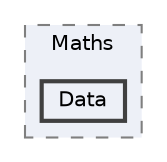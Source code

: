 digraph "Assets/_Project/Scripts/Maths/Data"
{
 // LATEX_PDF_SIZE
  bgcolor="transparent";
  edge [fontname=Helvetica,fontsize=10,labelfontname=Helvetica,labelfontsize=10];
  node [fontname=Helvetica,fontsize=10,shape=box,height=0.2,width=0.4];
  compound=true
  subgraph clusterdir_5a1f08321092cb09d288b2256e5afffb {
    graph [ bgcolor="#edf0f7", pencolor="grey50", label="Maths", fontname=Helvetica,fontsize=10 style="filled,dashed", URL="dir_5a1f08321092cb09d288b2256e5afffb.html",tooltip=""]
  dir_d7a2a0f41f34e296cae806f4f8e69503 [label="Data", fillcolor="#edf0f7", color="grey25", style="filled,bold", URL="dir_d7a2a0f41f34e296cae806f4f8e69503.html",tooltip=""];
  }
}
